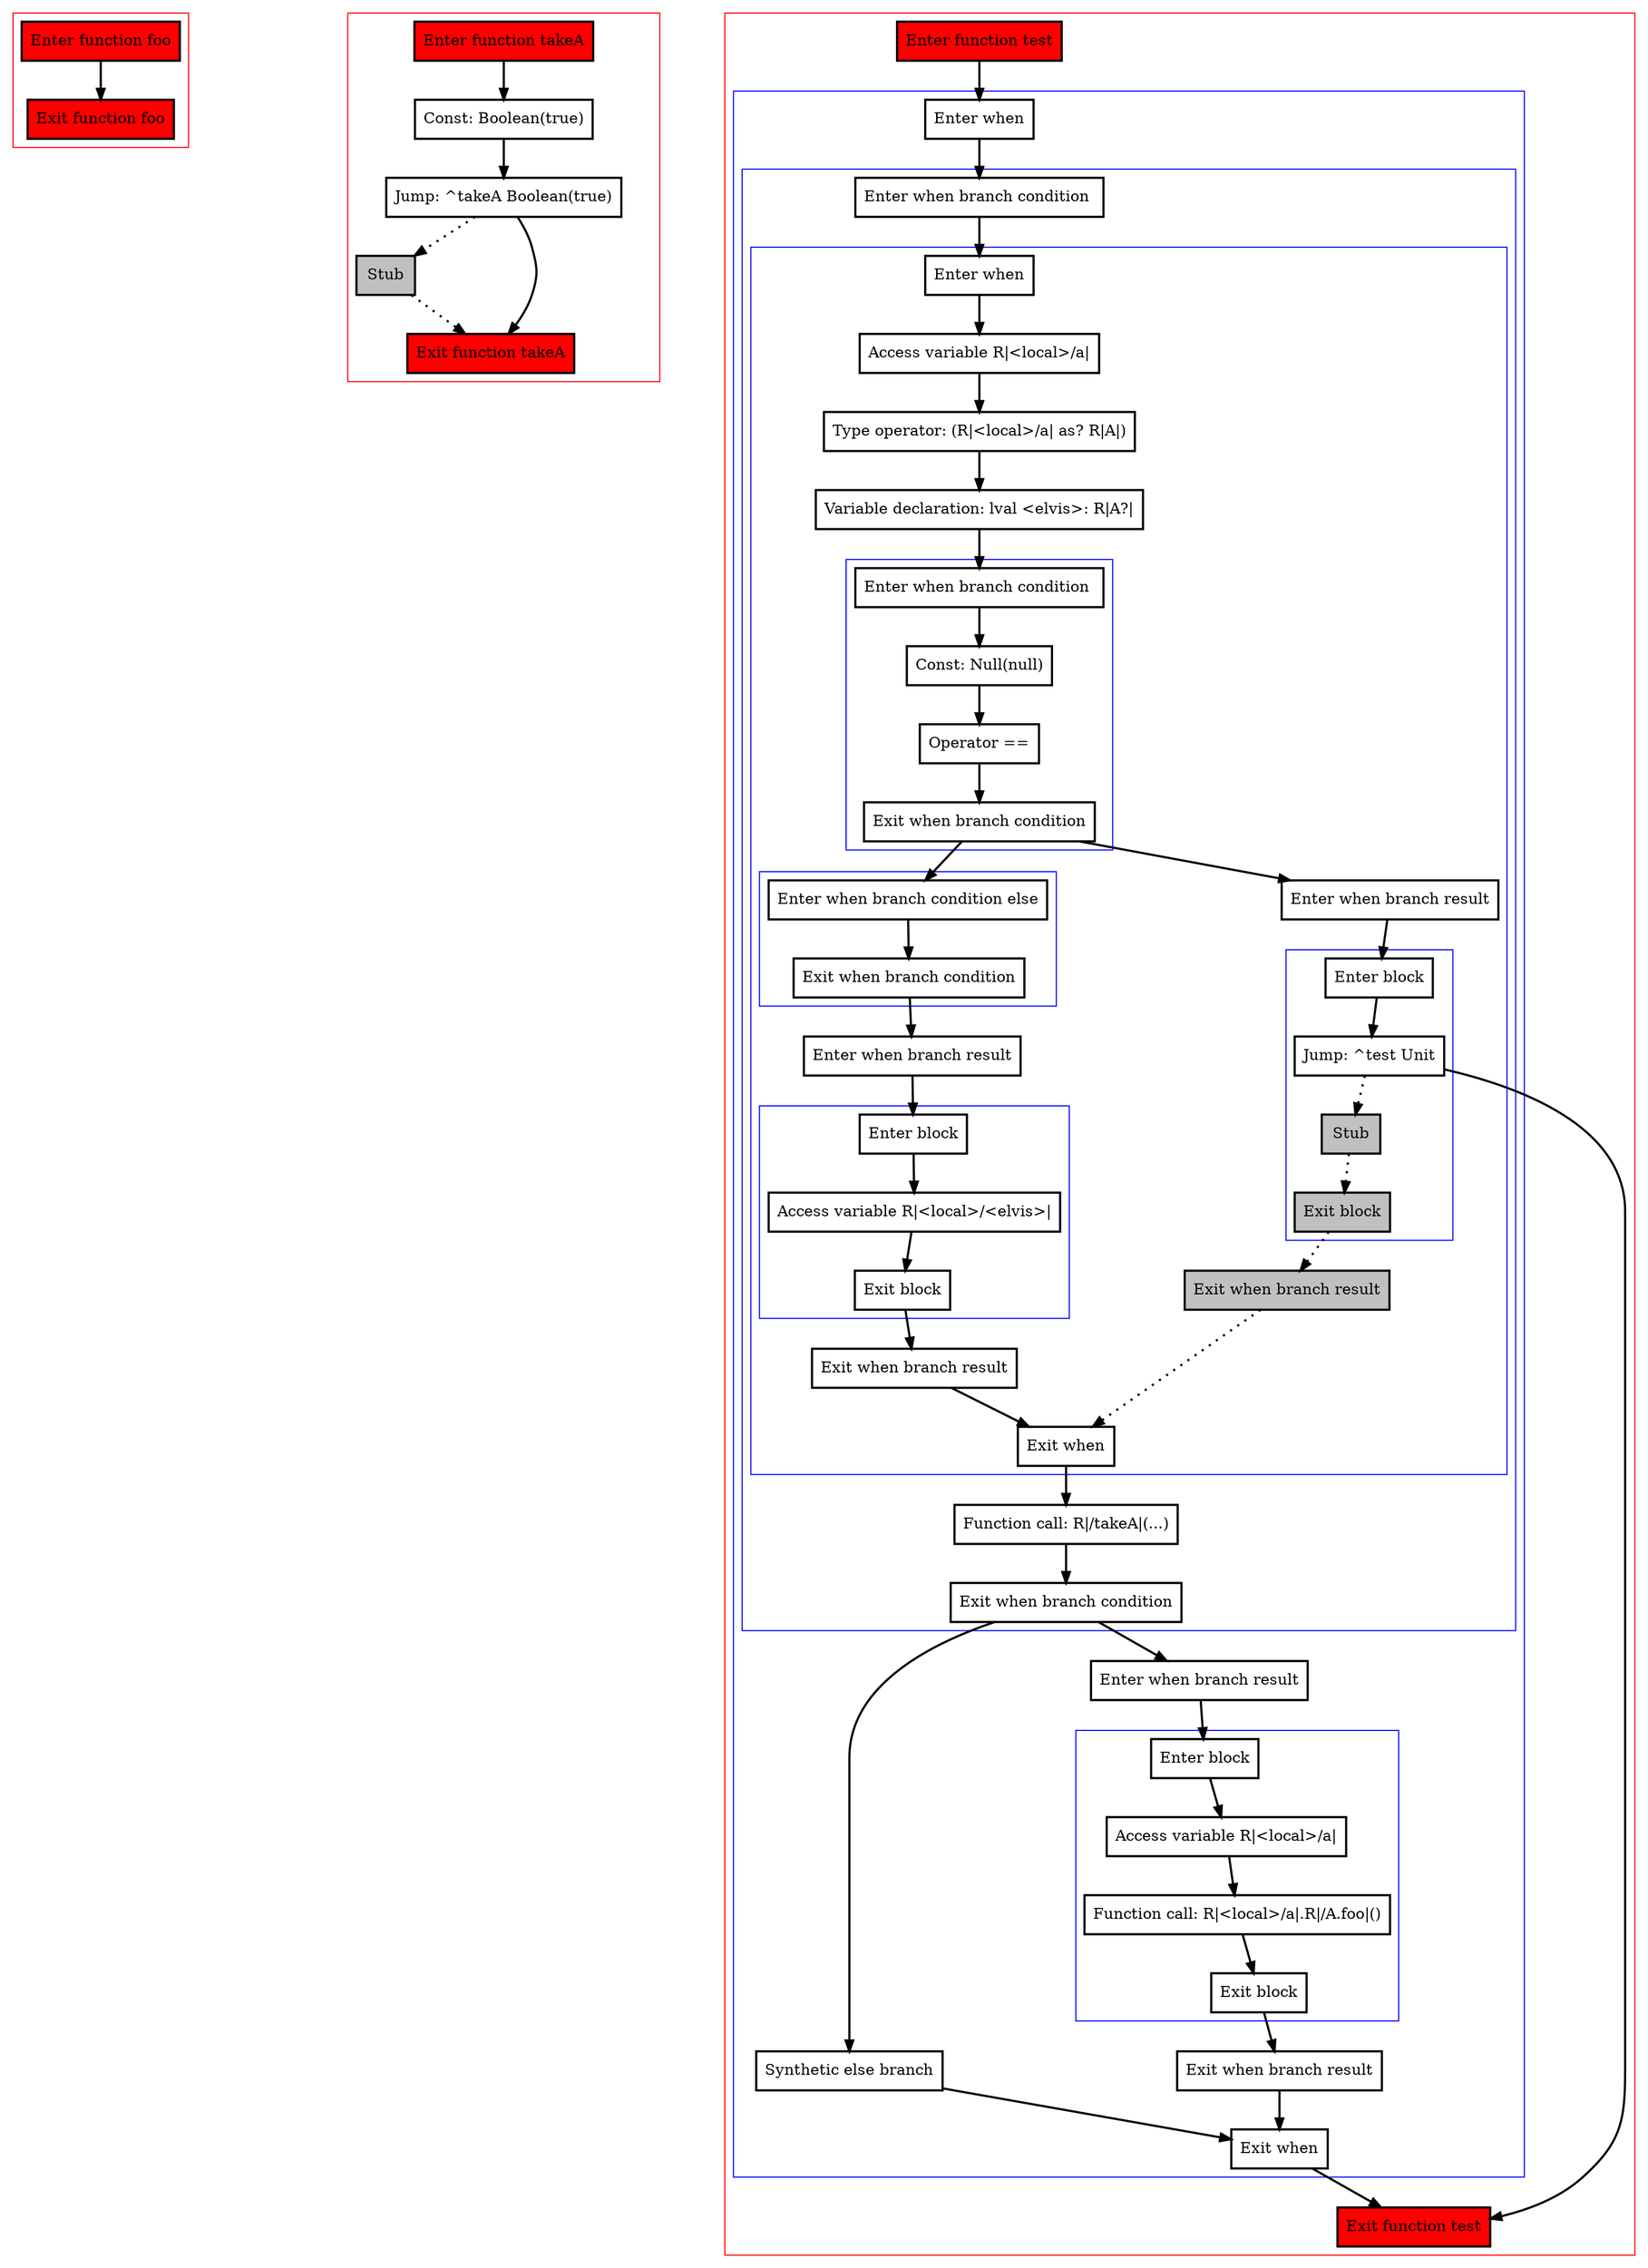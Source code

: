 digraph smartcastFromArgument_kt {
    graph [nodesep=3]
    node [shape=box penwidth=2]
    edge [penwidth=2]

    subgraph cluster_0 {
        color=red
        0 [label="Enter function foo" style="filled" fillcolor=red];
        1 [label="Exit function foo" style="filled" fillcolor=red];
    }

    0 -> {1};

    subgraph cluster_1 {
        color=red
        2 [label="Enter function takeA" style="filled" fillcolor=red];
        3 [label="Const: Boolean(true)"];
        4 [label="Jump: ^takeA Boolean(true)"];
        5 [label="Stub" style="filled" fillcolor=gray];
        6 [label="Exit function takeA" style="filled" fillcolor=red];
    }

    2 -> {3};
    3 -> {4};
    4 -> {6};
    4 -> {5} [style=dotted];
    5 -> {6} [style=dotted];

    subgraph cluster_2 {
        color=red
        7 [label="Enter function test" style="filled" fillcolor=red];
        subgraph cluster_3 {
            color=blue
            8 [label="Enter when"];
            subgraph cluster_4 {
                color=blue
                9 [label="Enter when branch condition "];
                subgraph cluster_5 {
                    color=blue
                    10 [label="Enter when"];
                    11 [label="Access variable R|<local>/a|"];
                    12 [label="Type operator: (R|<local>/a| as? R|A|)"];
                    13 [label="Variable declaration: lval <elvis>: R|A?|"];
                    subgraph cluster_6 {
                        color=blue
                        14 [label="Enter when branch condition "];
                        15 [label="Const: Null(null)"];
                        16 [label="Operator =="];
                        17 [label="Exit when branch condition"];
                    }
                    subgraph cluster_7 {
                        color=blue
                        18 [label="Enter when branch condition else"];
                        19 [label="Exit when branch condition"];
                    }
                    20 [label="Enter when branch result"];
                    subgraph cluster_8 {
                        color=blue
                        21 [label="Enter block"];
                        22 [label="Access variable R|<local>/<elvis>|"];
                        23 [label="Exit block"];
                    }
                    24 [label="Exit when branch result"];
                    25 [label="Enter when branch result"];
                    subgraph cluster_9 {
                        color=blue
                        26 [label="Enter block"];
                        27 [label="Jump: ^test Unit"];
                        28 [label="Stub" style="filled" fillcolor=gray];
                        29 [label="Exit block" style="filled" fillcolor=gray];
                    }
                    30 [label="Exit when branch result" style="filled" fillcolor=gray];
                    31 [label="Exit when"];
                }
                32 [label="Function call: R|/takeA|(...)"];
                33 [label="Exit when branch condition"];
            }
            34 [label="Synthetic else branch"];
            35 [label="Enter when branch result"];
            subgraph cluster_10 {
                color=blue
                36 [label="Enter block"];
                37 [label="Access variable R|<local>/a|"];
                38 [label="Function call: R|<local>/a|.R|/A.foo|()"];
                39 [label="Exit block"];
            }
            40 [label="Exit when branch result"];
            41 [label="Exit when"];
        }
        42 [label="Exit function test" style="filled" fillcolor=red];
    }

    7 -> {8};
    8 -> {9};
    9 -> {10};
    10 -> {11};
    11 -> {12};
    12 -> {13};
    13 -> {14};
    14 -> {15};
    15 -> {16};
    16 -> {17};
    17 -> {25 18};
    18 -> {19};
    19 -> {20};
    20 -> {21};
    21 -> {22};
    22 -> {23};
    23 -> {24};
    24 -> {31};
    25 -> {26};
    26 -> {27};
    27 -> {42};
    27 -> {28} [style=dotted];
    28 -> {29} [style=dotted];
    29 -> {30} [style=dotted];
    30 -> {31} [style=dotted];
    31 -> {32};
    32 -> {33};
    33 -> {35 34};
    34 -> {41};
    35 -> {36};
    36 -> {37};
    37 -> {38};
    38 -> {39};
    39 -> {40};
    40 -> {41};
    41 -> {42};

}
